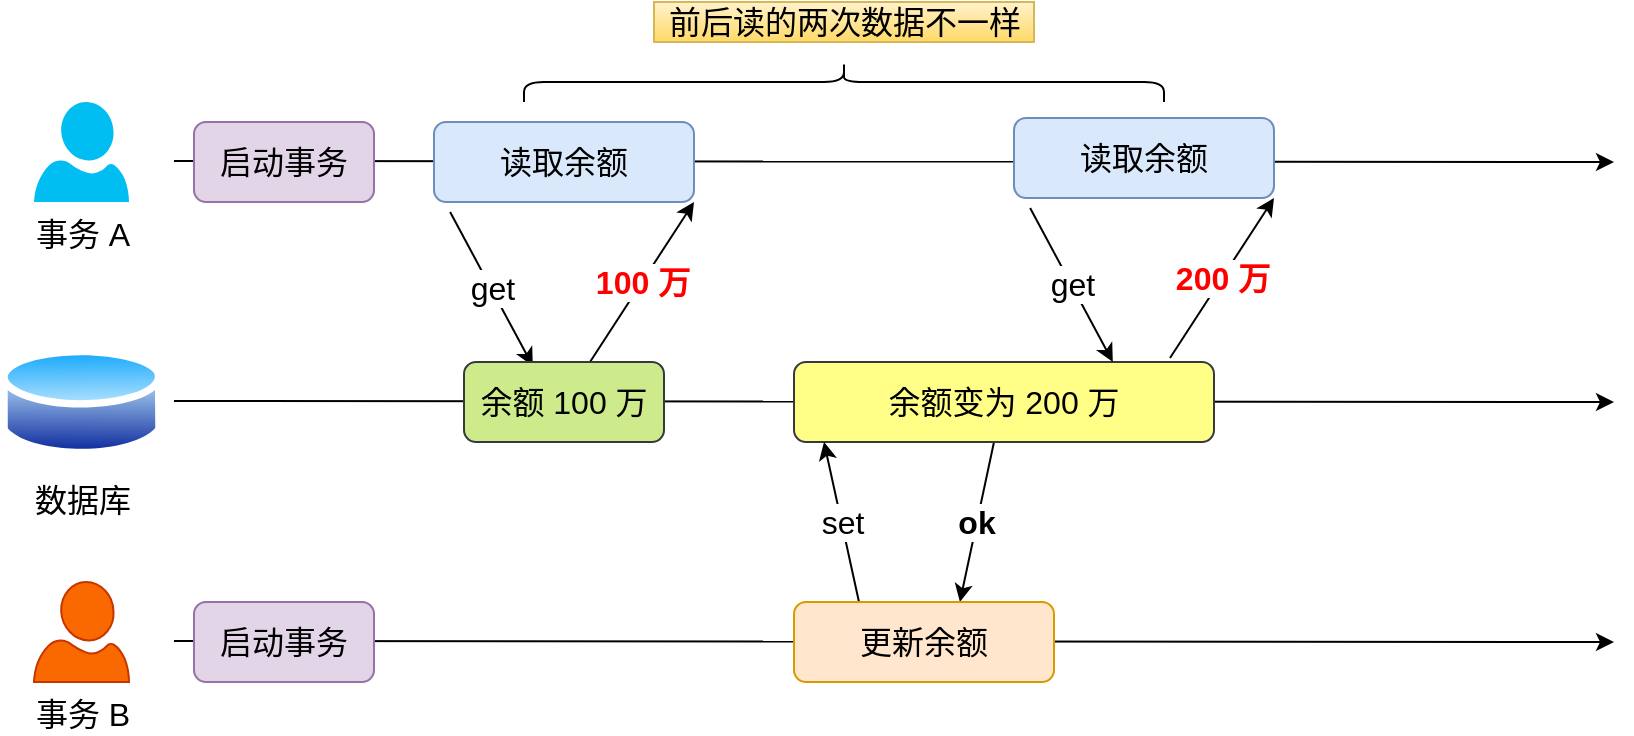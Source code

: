 <mxfile version="14.9.4" type="github">
  <diagram id="-aDOTCrXl2QW85JbIElp" name="第 1 页">
    <mxGraphModel dx="1086" dy="621" grid="1" gridSize="10" guides="1" tooltips="1" connect="1" arrows="1" fold="1" page="1" pageScale="1" pageWidth="827" pageHeight="1169" math="0" shadow="0">
      <root>
        <mxCell id="0" />
        <mxCell id="1" parent="0" />
        <mxCell id="q1j9HRJoafnkoSeO6oqL-1" value="" style="endArrow=classic;html=1;fontSize=16;" edge="1" parent="1">
          <mxGeometry width="50" height="50" relative="1" as="geometry">
            <mxPoint x="160" y="199.5" as="sourcePoint" />
            <mxPoint x="880" y="200" as="targetPoint" />
          </mxGeometry>
        </mxCell>
        <mxCell id="q1j9HRJoafnkoSeO6oqL-2" value="" style="endArrow=classic;html=1;fontSize=16;" edge="1" parent="1">
          <mxGeometry width="50" height="50" relative="1" as="geometry">
            <mxPoint x="160" y="319.5" as="sourcePoint" />
            <mxPoint x="880" y="320" as="targetPoint" />
          </mxGeometry>
        </mxCell>
        <mxCell id="q1j9HRJoafnkoSeO6oqL-3" value="" style="endArrow=classic;html=1;fontSize=16;" edge="1" parent="1">
          <mxGeometry width="50" height="50" relative="1" as="geometry">
            <mxPoint x="160" y="439.5" as="sourcePoint" />
            <mxPoint x="880" y="440" as="targetPoint" />
          </mxGeometry>
        </mxCell>
        <mxCell id="q1j9HRJoafnkoSeO6oqL-23" value="Text" style="edgeLabel;html=1;align=center;verticalAlign=middle;resizable=0;points=[];" vertex="1" connectable="0" parent="q1j9HRJoafnkoSeO6oqL-3">
          <mxGeometry x="0.3" y="-2" relative="1" as="geometry">
            <mxPoint x="-90" as="offset" />
          </mxGeometry>
        </mxCell>
        <mxCell id="q1j9HRJoafnkoSeO6oqL-4" value="事务 A" style="verticalLabelPosition=bottom;html=1;verticalAlign=top;align=center;strokeColor=none;fillColor=#00BEF2;shape=mxgraph.azure.user;fontSize=16;" vertex="1" parent="1">
          <mxGeometry x="90" y="170" width="47.5" height="50" as="geometry" />
        </mxCell>
        <mxCell id="q1j9HRJoafnkoSeO6oqL-5" value="数据库" style="aspect=fixed;perimeter=ellipsePerimeter;html=1;align=center;shadow=0;dashed=0;spacingTop=3;image;image=img/lib/active_directory/database.svg;fontSize=16;" vertex="1" parent="1">
          <mxGeometry x="73.21" y="290" width="81.08" height="60" as="geometry" />
        </mxCell>
        <mxCell id="q1j9HRJoafnkoSeO6oqL-6" value="事务 B" style="verticalLabelPosition=bottom;html=1;verticalAlign=top;align=center;strokeColor=#C73500;fillColor=#fa6800;shape=mxgraph.azure.user;fontColor=#000000;fontSize=16;" vertex="1" parent="1">
          <mxGeometry x="90" y="410" width="47.5" height="50" as="geometry" />
        </mxCell>
        <mxCell id="q1j9HRJoafnkoSeO6oqL-7" value="启动事务" style="rounded=1;whiteSpace=wrap;html=1;fontSize=16;fillColor=#e1d5e7;strokeColor=#9673a6;" vertex="1" parent="1">
          <mxGeometry x="170" y="180" width="90" height="40" as="geometry" />
        </mxCell>
        <mxCell id="q1j9HRJoafnkoSeO6oqL-8" value="get" style="rounded=0;orthogonalLoop=1;jettySize=auto;html=1;entryX=0.344;entryY=0.05;entryDx=0;entryDy=0;fontSize=16;exitX=0.062;exitY=1.125;exitDx=0;exitDy=0;exitPerimeter=0;entryPerimeter=0;" edge="1" parent="1" source="q1j9HRJoafnkoSeO6oqL-9" target="q1j9HRJoafnkoSeO6oqL-11">
          <mxGeometry relative="1" as="geometry" />
        </mxCell>
        <mxCell id="q1j9HRJoafnkoSeO6oqL-9" value="读取余额" style="rounded=1;whiteSpace=wrap;html=1;fontSize=16;fillColor=#dae8fc;strokeColor=#6c8ebf;" vertex="1" parent="1">
          <mxGeometry x="290" y="180" width="130" height="40" as="geometry" />
        </mxCell>
        <mxCell id="q1j9HRJoafnkoSeO6oqL-10" value="&lt;font color=&quot;#ff0000&quot;&gt;&lt;b&gt;100 万&lt;/b&gt;&lt;/font&gt;" style="edgeStyle=none;rounded=0;orthogonalLoop=1;jettySize=auto;html=1;entryX=1;entryY=1;entryDx=0;entryDy=0;fontSize=16;" edge="1" parent="1" source="q1j9HRJoafnkoSeO6oqL-11" target="q1j9HRJoafnkoSeO6oqL-9">
          <mxGeometry relative="1" as="geometry" />
        </mxCell>
        <mxCell id="q1j9HRJoafnkoSeO6oqL-11" value="余额 100 万" style="rounded=1;whiteSpace=wrap;html=1;fontSize=16;fillColor=#cdeb8b;strokeColor=#36393d;" vertex="1" parent="1">
          <mxGeometry x="305" y="300" width="100" height="40" as="geometry" />
        </mxCell>
        <mxCell id="q1j9HRJoafnkoSeO6oqL-15" value="&lt;font&gt;&lt;span&gt;ok&lt;/span&gt;&lt;/font&gt;" style="edgeStyle=none;rounded=0;orthogonalLoop=1;jettySize=auto;html=1;entryX=0.638;entryY=0;entryDx=0;entryDy=0;fontSize=16;entryPerimeter=0;fontStyle=1" edge="1" parent="1" target="q1j9HRJoafnkoSeO6oqL-19">
          <mxGeometry relative="1" as="geometry">
            <mxPoint x="570" y="340" as="sourcePoint" />
          </mxGeometry>
        </mxCell>
        <mxCell id="q1j9HRJoafnkoSeO6oqL-16" value="余额变为 200 万" style="rounded=1;whiteSpace=wrap;html=1;fontSize=16;fillColor=#ffff88;strokeColor=#36393d;" vertex="1" parent="1">
          <mxGeometry x="470" y="300" width="210" height="40" as="geometry" />
        </mxCell>
        <mxCell id="q1j9HRJoafnkoSeO6oqL-17" value="启动事务" style="rounded=1;whiteSpace=wrap;html=1;fontSize=16;fillColor=#e1d5e7;strokeColor=#9673a6;" vertex="1" parent="1">
          <mxGeometry x="170" y="420" width="90" height="40" as="geometry" />
        </mxCell>
        <mxCell id="q1j9HRJoafnkoSeO6oqL-18" value="set" style="edgeStyle=none;rounded=0;orthogonalLoop=1;jettySize=auto;html=1;entryX=0.5;entryY=1;entryDx=0;entryDy=0;fontSize=16;exitX=0.25;exitY=0;exitDx=0;exitDy=0;" edge="1" parent="1" source="q1j9HRJoafnkoSeO6oqL-19">
          <mxGeometry relative="1" as="geometry">
            <mxPoint x="485" y="340" as="targetPoint" />
          </mxGeometry>
        </mxCell>
        <mxCell id="q1j9HRJoafnkoSeO6oqL-19" value="更新余额" style="rounded=1;whiteSpace=wrap;html=1;fontSize=16;fillColor=#ffe6cc;strokeColor=#d79b00;" vertex="1" parent="1">
          <mxGeometry x="470" y="420" width="130" height="40" as="geometry" />
        </mxCell>
        <mxCell id="q1j9HRJoafnkoSeO6oqL-24" value="get" style="rounded=0;orthogonalLoop=1;jettySize=auto;html=1;entryX=0.344;entryY=0.05;entryDx=0;entryDy=0;fontSize=16;exitX=0.062;exitY=1.125;exitDx=0;exitDy=0;exitPerimeter=0;entryPerimeter=0;" edge="1" parent="1" source="q1j9HRJoafnkoSeO6oqL-25">
          <mxGeometry relative="1" as="geometry">
            <mxPoint x="629.4" y="300" as="targetPoint" />
          </mxGeometry>
        </mxCell>
        <mxCell id="q1j9HRJoafnkoSeO6oqL-25" value="读取余额" style="rounded=1;whiteSpace=wrap;html=1;fontSize=16;fillColor=#dae8fc;strokeColor=#6c8ebf;" vertex="1" parent="1">
          <mxGeometry x="580" y="178" width="130" height="40" as="geometry" />
        </mxCell>
        <mxCell id="q1j9HRJoafnkoSeO6oqL-26" value="&lt;font color=&quot;#ff0000&quot;&gt;&lt;b&gt;200 万&lt;/b&gt;&lt;/font&gt;" style="edgeStyle=none;rounded=0;orthogonalLoop=1;jettySize=auto;html=1;entryX=1;entryY=1;entryDx=0;entryDy=0;fontSize=16;" edge="1" parent="1" target="q1j9HRJoafnkoSeO6oqL-25">
          <mxGeometry relative="1" as="geometry">
            <mxPoint x="658" y="298" as="sourcePoint" />
          </mxGeometry>
        </mxCell>
        <mxCell id="q1j9HRJoafnkoSeO6oqL-27" value="" style="shape=curlyBracket;whiteSpace=wrap;html=1;rounded=1;flipH=1;fontColor=#000000;rotation=-90;" vertex="1" parent="1">
          <mxGeometry x="485" width="20" height="320" as="geometry" />
        </mxCell>
        <mxCell id="q1j9HRJoafnkoSeO6oqL-28" value="前后读的两次数据不一样" style="text;html=1;align=center;verticalAlign=middle;resizable=0;points=[];autosize=1;strokeColor=#d6b656;fontSize=16;fillColor=#fff2cc;gradientColor=#ffd966;" vertex="1" parent="1">
          <mxGeometry x="400" y="120" width="190" height="20" as="geometry" />
        </mxCell>
      </root>
    </mxGraphModel>
  </diagram>
</mxfile>

